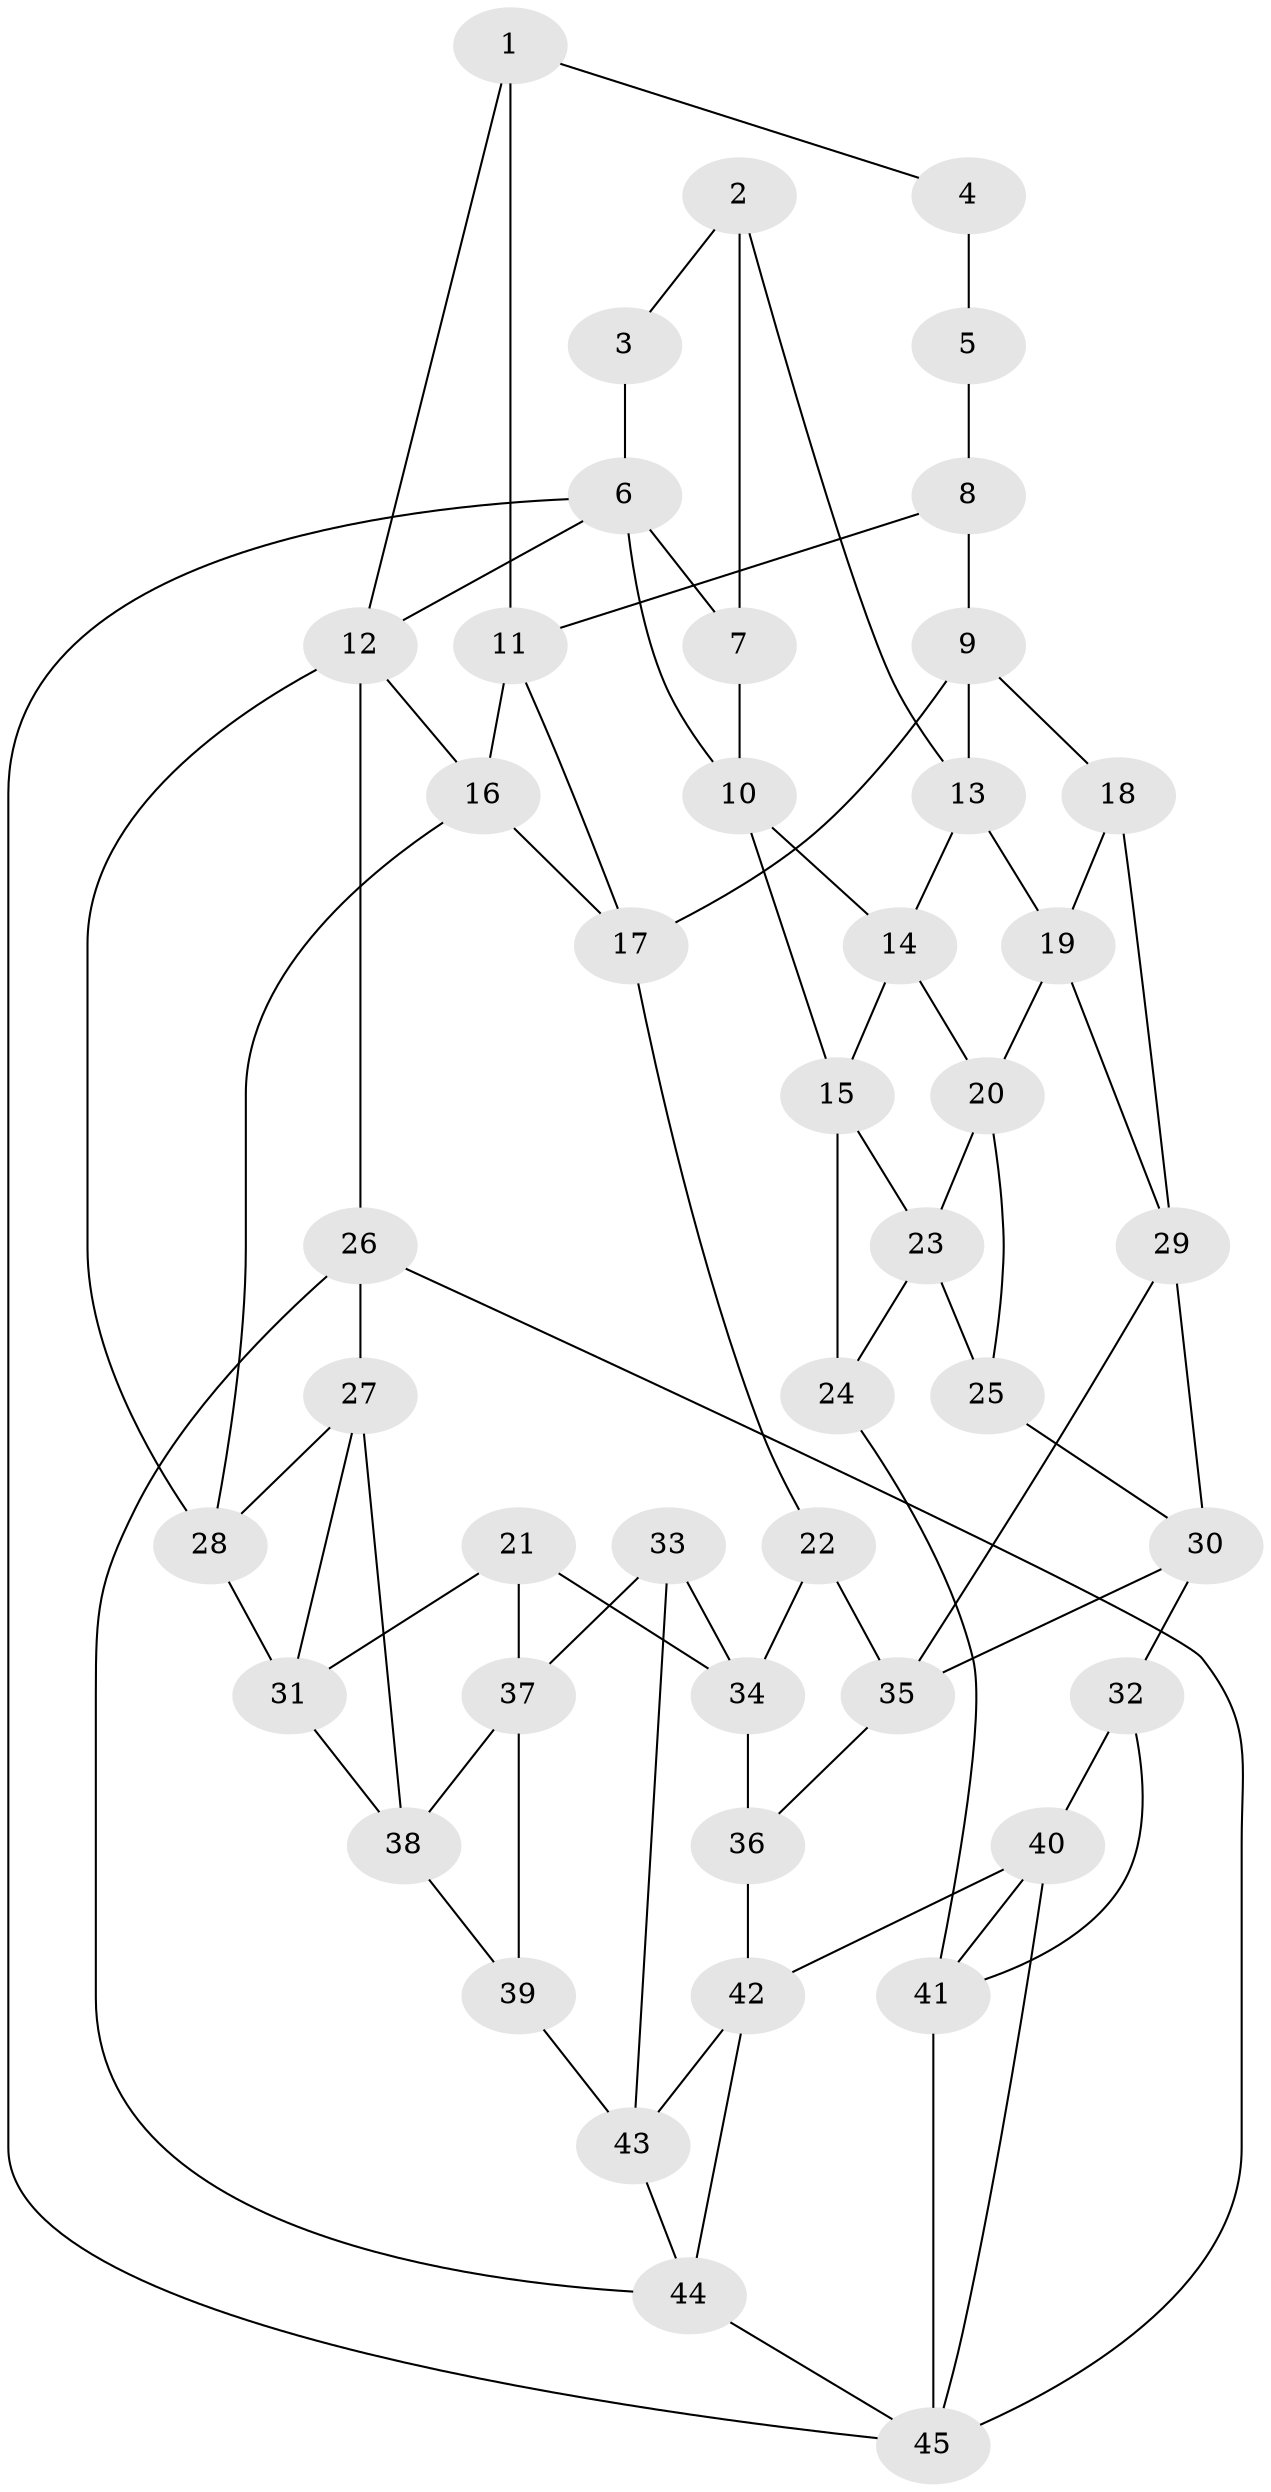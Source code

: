 // original degree distribution, {3: 0.022222222222222223, 6: 0.25555555555555554, 5: 0.4444444444444444, 4: 0.2777777777777778}
// Generated by graph-tools (version 1.1) at 2025/03/03/09/25 03:03:26]
// undirected, 45 vertices, 82 edges
graph export_dot {
graph [start="1"]
  node [color=gray90,style=filled];
  1;
  2;
  3;
  4;
  5;
  6;
  7;
  8;
  9;
  10;
  11;
  12;
  13;
  14;
  15;
  16;
  17;
  18;
  19;
  20;
  21;
  22;
  23;
  24;
  25;
  26;
  27;
  28;
  29;
  30;
  31;
  32;
  33;
  34;
  35;
  36;
  37;
  38;
  39;
  40;
  41;
  42;
  43;
  44;
  45;
  1 -- 4 [weight=1.0];
  1 -- 11 [weight=1.0];
  1 -- 12 [weight=1.0];
  2 -- 3 [weight=1.0];
  2 -- 7 [weight=1.0];
  2 -- 13 [weight=1.0];
  3 -- 6 [weight=1.0];
  4 -- 5 [weight=2.0];
  5 -- 8 [weight=2.0];
  6 -- 7 [weight=1.0];
  6 -- 10 [weight=1.0];
  6 -- 12 [weight=1.0];
  6 -- 45 [weight=1.0];
  7 -- 10 [weight=1.0];
  8 -- 9 [weight=1.0];
  8 -- 11 [weight=1.0];
  9 -- 13 [weight=1.0];
  9 -- 17 [weight=1.0];
  9 -- 18 [weight=1.0];
  10 -- 14 [weight=1.0];
  10 -- 15 [weight=1.0];
  11 -- 16 [weight=1.0];
  11 -- 17 [weight=1.0];
  12 -- 16 [weight=1.0];
  12 -- 26 [weight=1.0];
  12 -- 28 [weight=1.0];
  13 -- 14 [weight=1.0];
  13 -- 19 [weight=1.0];
  14 -- 15 [weight=1.0];
  14 -- 20 [weight=1.0];
  15 -- 23 [weight=1.0];
  15 -- 24 [weight=1.0];
  16 -- 17 [weight=1.0];
  16 -- 28 [weight=1.0];
  17 -- 22 [weight=1.0];
  18 -- 19 [weight=1.0];
  18 -- 29 [weight=1.0];
  19 -- 20 [weight=1.0];
  19 -- 29 [weight=1.0];
  20 -- 23 [weight=1.0];
  20 -- 25 [weight=1.0];
  21 -- 31 [weight=1.0];
  21 -- 34 [weight=1.0];
  21 -- 37 [weight=1.0];
  22 -- 34 [weight=1.0];
  22 -- 35 [weight=1.0];
  23 -- 24 [weight=1.0];
  23 -- 25 [weight=1.0];
  24 -- 41 [weight=1.0];
  25 -- 30 [weight=1.0];
  26 -- 27 [weight=1.0];
  26 -- 44 [weight=1.0];
  26 -- 45 [weight=1.0];
  27 -- 28 [weight=1.0];
  27 -- 31 [weight=1.0];
  27 -- 38 [weight=1.0];
  28 -- 31 [weight=1.0];
  29 -- 30 [weight=1.0];
  29 -- 35 [weight=1.0];
  30 -- 32 [weight=1.0];
  30 -- 35 [weight=1.0];
  31 -- 38 [weight=1.0];
  32 -- 40 [weight=1.0];
  32 -- 41 [weight=1.0];
  33 -- 34 [weight=1.0];
  33 -- 37 [weight=1.0];
  33 -- 43 [weight=1.0];
  34 -- 36 [weight=1.0];
  35 -- 36 [weight=1.0];
  36 -- 42 [weight=1.0];
  37 -- 38 [weight=1.0];
  37 -- 39 [weight=1.0];
  38 -- 39 [weight=1.0];
  39 -- 43 [weight=1.0];
  40 -- 41 [weight=1.0];
  40 -- 42 [weight=1.0];
  40 -- 45 [weight=1.0];
  41 -- 45 [weight=1.0];
  42 -- 43 [weight=1.0];
  42 -- 44 [weight=1.0];
  43 -- 44 [weight=1.0];
  44 -- 45 [weight=1.0];
}
